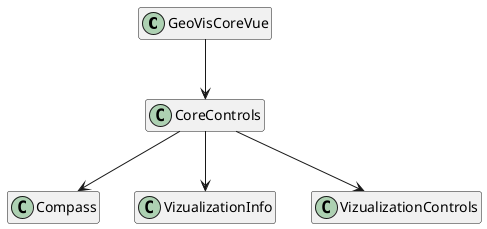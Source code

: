 @startuml
class GeoVisCoreVue
class Compass
class VizualizationInfo
class VizualizationControls
class CoreControls
hide empty members
GeoVisCoreVue --> CoreControls
CoreControls --> VizualizationInfo
CoreControls --> Compass
CoreControls --> VizualizationControls
@enduml